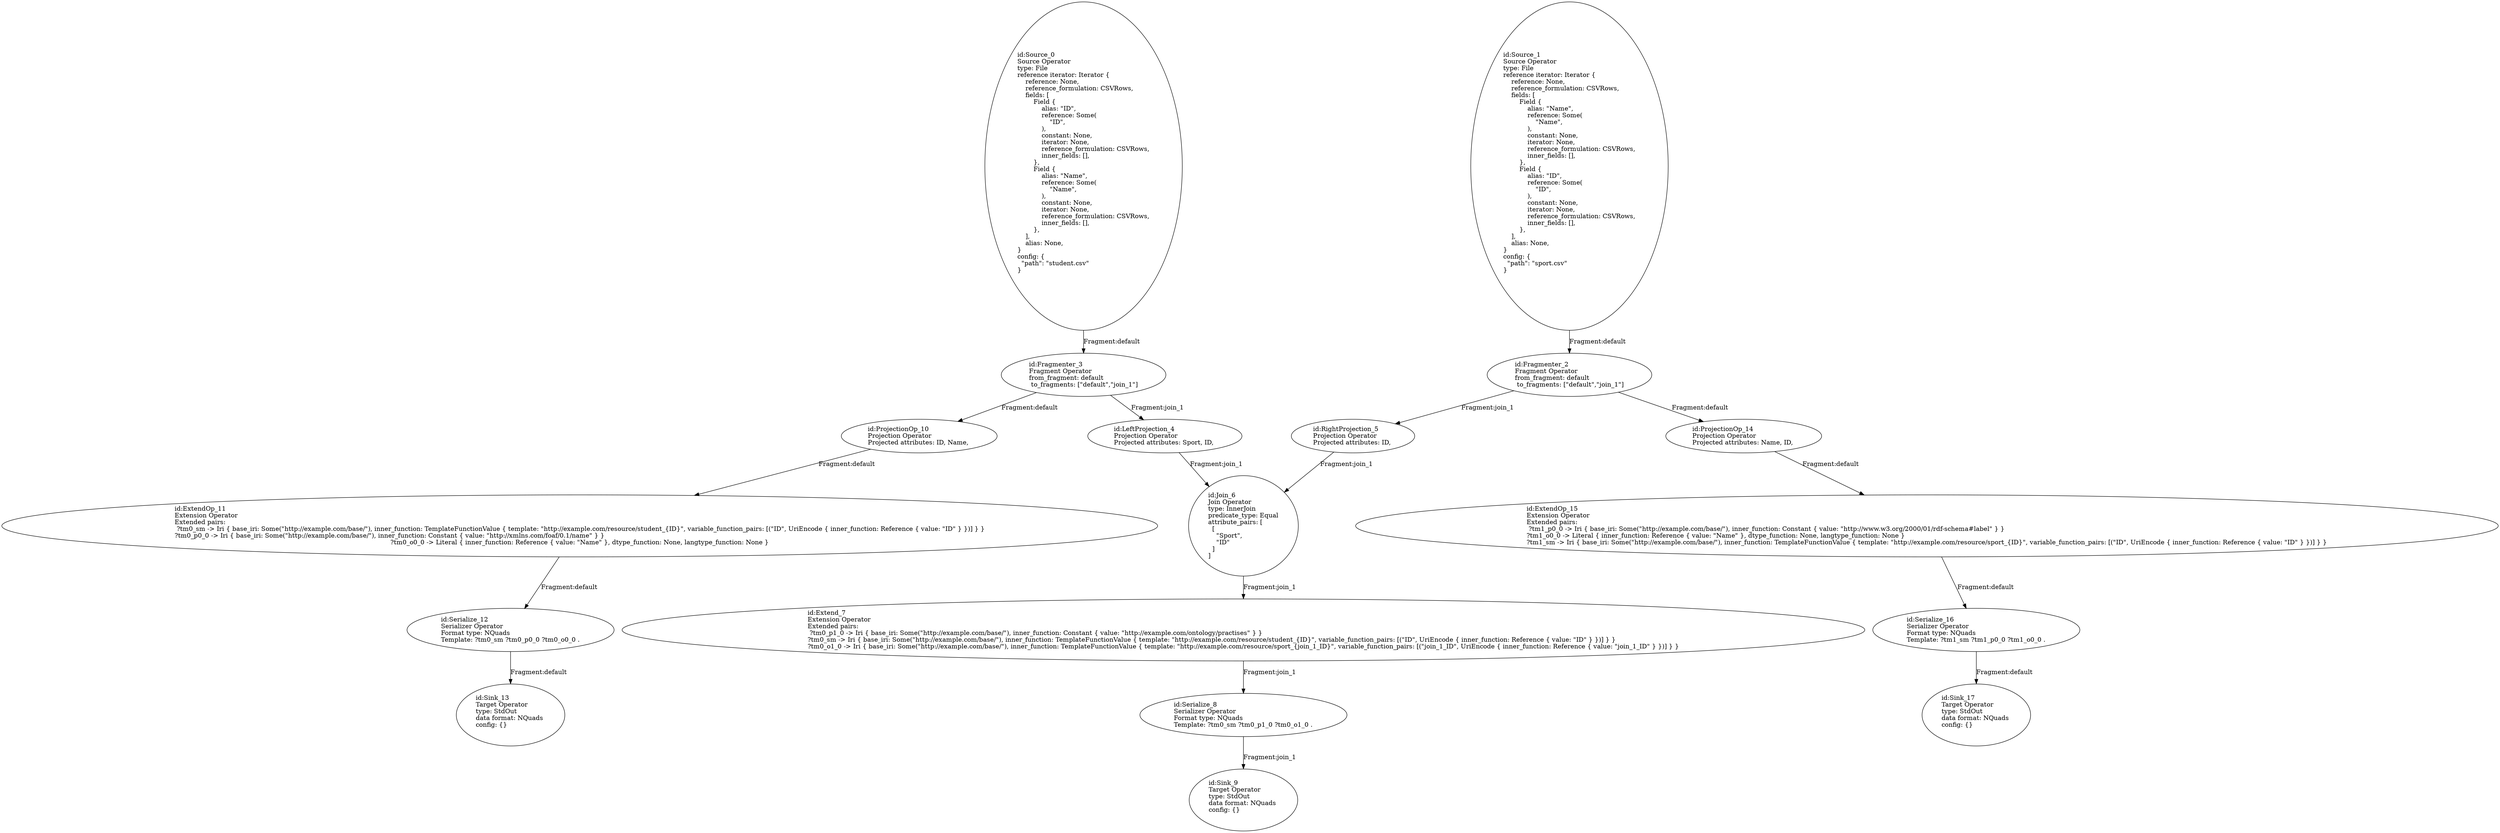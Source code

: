 digraph {
    0 [ label = "id:Source_0 \lSource Operator\ltype: File \lreference iterator: Iterator {\l    reference: None,\l    reference_formulation: CSVRows,\l    fields: [\l        Field {\l            alias: \"ID\",\l            reference: Some(\l                \"ID\",\l            ),\l            constant: None,\l            iterator: None,\l            reference_formulation: CSVRows,\l            inner_fields: [],\l        },\l        Field {\l            alias: \"Name\",\l            reference: Some(\l                \"Name\",\l            ),\l            constant: None,\l            iterator: None,\l            reference_formulation: CSVRows,\l            inner_fields: [],\l        },\l    ],\l    alias: None,\l} \lconfig: {\l  \"path\": \"student.csv\"\l}\l             " ]
    1 [ label = "id:Source_1 \lSource Operator\ltype: File \lreference iterator: Iterator {\l    reference: None,\l    reference_formulation: CSVRows,\l    fields: [\l        Field {\l            alias: \"Name\",\l            reference: Some(\l                \"Name\",\l            ),\l            constant: None,\l            iterator: None,\l            reference_formulation: CSVRows,\l            inner_fields: [],\l        },\l        Field {\l            alias: \"ID\",\l            reference: Some(\l                \"ID\",\l            ),\l            constant: None,\l            iterator: None,\l            reference_formulation: CSVRows,\l            inner_fields: [],\l        },\l    ],\l    alias: None,\l} \lconfig: {\l  \"path\": \"sport.csv\"\l}\l             " ]
    2 [ label = "id:Fragmenter_2 \lFragment Operator\lfrom_fragment: default \l to_fragments: [\"default\",\"join_1\"]" ]
    3 [ label = "id:Fragmenter_3 \lFragment Operator\lfrom_fragment: default \l to_fragments: [\"default\",\"join_1\"]" ]
    4 [ label = "id:LeftProjection_4 \lProjection Operator\lProjected attributes: Sport, ID, " ]
    5 [ label = "id:RightProjection_5 \lProjection Operator\lProjected attributes: ID, " ]
    6 [ label = "id:Join_6 \lJoin Operator\ltype: InnerJoin\lpredicate_type: Equal\lattribute_pairs: [\l  [\l    \"Sport\",\l    \"ID\"\l  ]\l]\l" ]
    7 [ label = "id:Extend_7 \lExtension Operator\lExtended pairs: \l ?tm0_p1_0 -> Iri { base_iri: Some(\"http://example.com/base/\"), inner_function: Constant { value: \"http://example.com/ontology/practises\" } }\l?tm0_sm -> Iri { base_iri: Some(\"http://example.com/base/\"), inner_function: TemplateFunctionValue { template: \"http://example.com/resource/student_{ID}\", variable_function_pairs: [(\"ID\", UriEncode { inner_function: Reference { value: \"ID\" } })] } }\l?tm0_o1_0 -> Iri { base_iri: Some(\"http://example.com/base/\"), inner_function: TemplateFunctionValue { template: \"http://example.com/resource/sport_{join_1_ID}\", variable_function_pairs: [(\"join_1_ID\", UriEncode { inner_function: Reference { value: \"join_1_ID\" } })] } }" ]
    8 [ label = "id:Serialize_8 \lSerializer Operator\lFormat type: NQuads\lTemplate: ?tm0_sm ?tm0_p1_0 ?tm0_o1_0 ." ]
    9 [ label = "id:Sink_9 \lTarget Operator\ltype: StdOut \ldata format: NQuads \lconfig: {}\l             " ]
    10 [ label = "id:ProjectionOp_10 \lProjection Operator\lProjected attributes: ID, Name, " ]
    11 [ label = "id:ExtendOp_11 \lExtension Operator\lExtended pairs: \l ?tm0_sm -> Iri { base_iri: Some(\"http://example.com/base/\"), inner_function: TemplateFunctionValue { template: \"http://example.com/resource/student_{ID}\", variable_function_pairs: [(\"ID\", UriEncode { inner_function: Reference { value: \"ID\" } })] } }\l?tm0_p0_0 -> Iri { base_iri: Some(\"http://example.com/base/\"), inner_function: Constant { value: \"http://xmlns.com/foaf/0.1/name\" } }\l?tm0_o0_0 -> Literal { inner_function: Reference { value: \"Name\" }, dtype_function: None, langtype_function: None }" ]
    12 [ label = "id:Serialize_12 \lSerializer Operator\lFormat type: NQuads\lTemplate: ?tm0_sm ?tm0_p0_0 ?tm0_o0_0 ." ]
    13 [ label = "id:Sink_13 \lTarget Operator\ltype: StdOut \ldata format: NQuads \lconfig: {}\l             " ]
    14 [ label = "id:ProjectionOp_14 \lProjection Operator\lProjected attributes: Name, ID, " ]
    15 [ label = "id:ExtendOp_15 \lExtension Operator\lExtended pairs: \l ?tm1_p0_0 -> Iri { base_iri: Some(\"http://example.com/base/\"), inner_function: Constant { value: \"http://www.w3.org/2000/01/rdf-schema#label\" } }\l?tm1_o0_0 -> Literal { inner_function: Reference { value: \"Name\" }, dtype_function: None, langtype_function: None }\l?tm1_sm -> Iri { base_iri: Some(\"http://example.com/base/\"), inner_function: TemplateFunctionValue { template: \"http://example.com/resource/sport_{ID}\", variable_function_pairs: [(\"ID\", UriEncode { inner_function: Reference { value: \"ID\" } })] } }" ]
    16 [ label = "id:Serialize_16 \lSerializer Operator\lFormat type: NQuads\lTemplate: ?tm1_sm ?tm1_p0_0 ?tm1_o0_0 ." ]
    17 [ label = "id:Sink_17 \lTarget Operator\ltype: StdOut \ldata format: NQuads \lconfig: {}\l             " ]
    1 -> 2 [ label = "Fragment:default" ]
    0 -> 3 [ label = "Fragment:default" ]
    3 -> 4 [ label = "Fragment:join_1" ]
    2 -> 5 [ label = "Fragment:join_1" ]
    4 -> 6 [ label = "Fragment:join_1" ]
    5 -> 6 [ label = "Fragment:join_1" ]
    6 -> 7 [ label = "Fragment:join_1" ]
    7 -> 8 [ label = "Fragment:join_1" ]
    8 -> 9 [ label = "Fragment:join_1" ]
    3 -> 10 [ label = "Fragment:default" ]
    10 -> 11 [ label = "Fragment:default" ]
    11 -> 12 [ label = "Fragment:default" ]
    12 -> 13 [ label = "Fragment:default" ]
    2 -> 14 [ label = "Fragment:default" ]
    14 -> 15 [ label = "Fragment:default" ]
    15 -> 16 [ label = "Fragment:default" ]
    16 -> 17 [ label = "Fragment:default" ]
}
